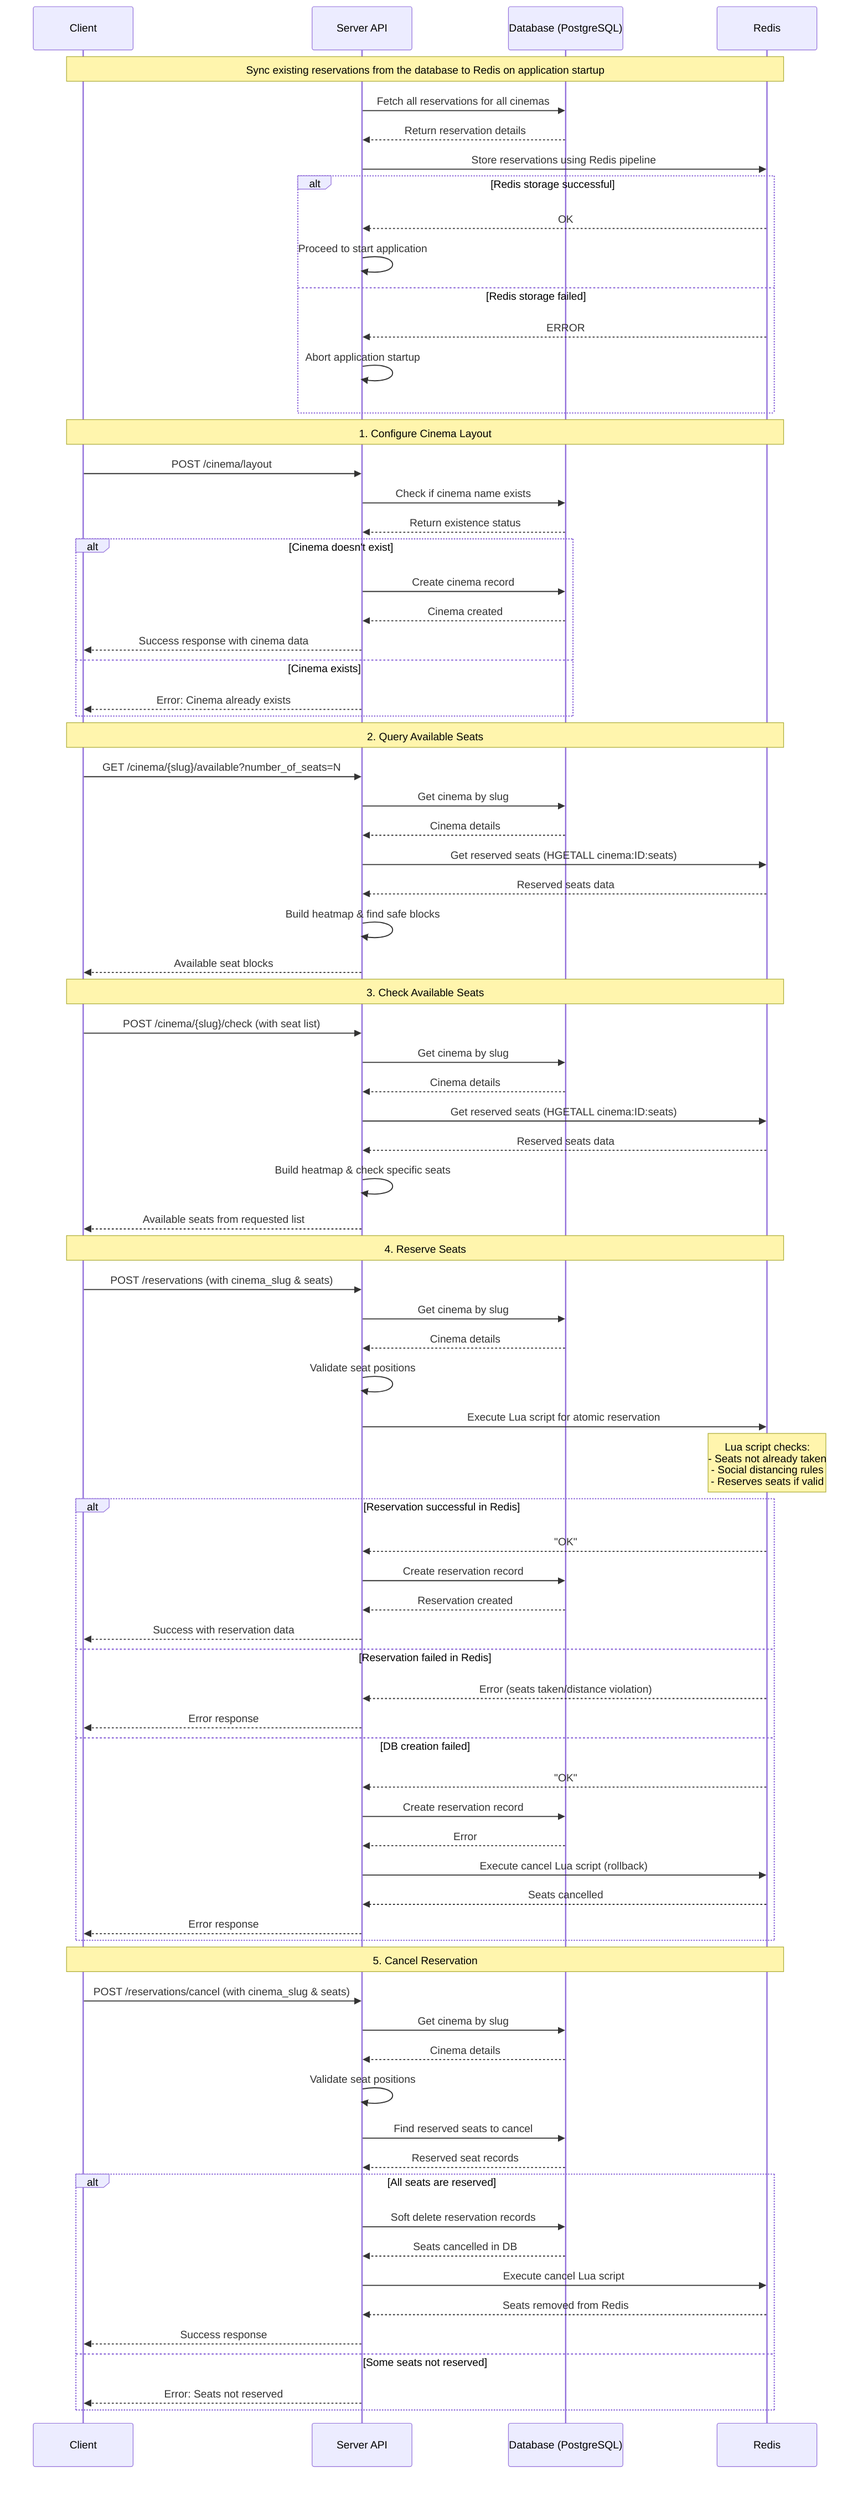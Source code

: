 sequenceDiagram
    participant Client
    participant API as Server API
    participant DB as Database (PostgreSQL)
    participant Redis

    %% App Start
    Note over Client, Redis: Sync existing reservations from the database to Redis on application startup
    API ->> DB: Fetch all reservations for all cinemas
    DB -->> API: Return reservation details
    API ->> Redis: Store reservations using Redis pipeline
    alt Redis storage successful  
        Redis -->> API: OK  
        API ->> API: Proceed to start application  
    else Redis storage failed  
        Redis -->> API: ERROR  
        API ->> API: Abort application startup  
    end

    %% Configure Cinema Layout
    Note over Client, Redis: 1. Configure Cinema Layout
    Client->>API: POST /cinema/layout
    API->>DB: Check if cinema name exists
    DB-->>API: Return existence status
    alt Cinema doesn't exist
        API->>DB: Create cinema record
        DB-->>API: Cinema created
        API-->>Client: Success response with cinema data
    else Cinema exists
        API-->>Client: Error: Cinema already exists
    end

    %% Query Available Seats
    Note over Client, Redis: 2. Query Available Seats
    Client->>API: GET /cinema/{slug}/available?number_of_seats=N
    API->>DB: Get cinema by slug
    DB-->>API: Cinema details
    API->>Redis: Get reserved seats (HGETALL cinema:ID:seats)
    Redis-->>API: Reserved seats data
    API->>API: Build heatmap & find safe blocks
    API-->>Client: Available seat blocks

    %% Check Available Seats
    Note over Client, Redis: 3. Check Available Seats
    Client->>API: POST /cinema/{slug}/check (with seat list)
    API->>DB: Get cinema by slug
    DB-->>API: Cinema details
    API->>Redis: Get reserved seats (HGETALL cinema:ID:seats)
    Redis-->>API: Reserved seats data
    API->>API: Build heatmap & check specific seats
    API-->>Client: Available seats from requested list

    %% Reserve Seats
    Note over Client, Redis: 4. Reserve Seats
    Client->>API: POST /reservations (with cinema_slug & seats)
    API->>DB: Get cinema by slug
    DB-->>API: Cinema details
    API->>API: Validate seat positions
    API->>Redis: Execute Lua script for atomic reservation
    Note over Redis: Lua script checks:<br/>- Seats not already taken<br/>- Social distancing rules<br/>- Reserves seats if valid
    alt Reservation successful in Redis
        Redis-->>API: "OK"
        API->>DB: Create reservation record
        DB-->>API: Reservation created
        API-->>Client: Success with reservation data
    else Reservation failed in Redis
        Redis-->>API: Error (seats taken/distance violation)
        API-->>Client: Error response
    else DB creation failed
        Redis-->>API: "OK"
        API->>DB: Create reservation record
        DB-->>API: Error
        API->>Redis: Execute cancel Lua script (rollback)
        Redis-->>API: Seats cancelled
        API-->>Client: Error response
    end

    %% Cancel Reservation
    Note over Client, Redis: 5. Cancel Reservation
    Client->>API: POST /reservations/cancel (with cinema_slug & seats)
    API->>DB: Get cinema by slug
    DB-->>API: Cinema details
    API->>API: Validate seat positions
    API->>DB: Find reserved seats to cancel
    DB-->>API: Reserved seat records
    alt All seats are reserved
        API->>DB: Soft delete reservation records
        DB-->>API: Seats cancelled in DB
        API->>Redis: Execute cancel Lua script
        Redis-->>API: Seats removed from Redis
        API-->>Client: Success response
    else Some seats not reserved
        API-->>Client: Error: Seats not reserved
    end